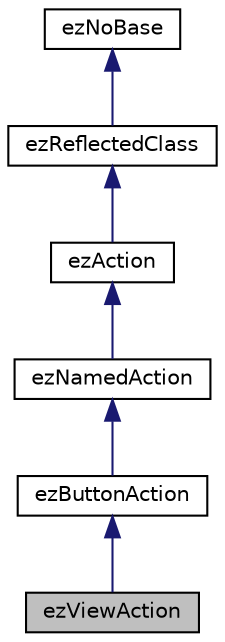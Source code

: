 digraph "ezViewAction"
{
 // LATEX_PDF_SIZE
  edge [fontname="Helvetica",fontsize="10",labelfontname="Helvetica",labelfontsize="10"];
  node [fontname="Helvetica",fontsize="10",shape=record];
  Node1 [label="ezViewAction",height=0.2,width=0.4,color="black", fillcolor="grey75", style="filled", fontcolor="black",tooltip=" "];
  Node2 -> Node1 [dir="back",color="midnightblue",fontsize="10",style="solid",fontname="Helvetica"];
  Node2 [label="ezButtonAction",height=0.2,width=0.4,color="black", fillcolor="white", style="filled",URL="$d2/ddd/classez_button_action.htm",tooltip=" "];
  Node3 -> Node2 [dir="back",color="midnightblue",fontsize="10",style="solid",fontname="Helvetica"];
  Node3 [label="ezNamedAction",height=0.2,width=0.4,color="black", fillcolor="white", style="filled",URL="$d8/dfd/classez_named_action.htm",tooltip=" "];
  Node4 -> Node3 [dir="back",color="midnightblue",fontsize="10",style="solid",fontname="Helvetica"];
  Node4 [label="ezAction",height=0.2,width=0.4,color="black", fillcolor="white", style="filled",URL="$d2/d03/classez_action.htm",tooltip=" "];
  Node5 -> Node4 [dir="back",color="midnightblue",fontsize="10",style="solid",fontname="Helvetica"];
  Node5 [label="ezReflectedClass",height=0.2,width=0.4,color="black", fillcolor="white", style="filled",URL="$db/d45/classez_reflected_class.htm",tooltip="All classes that should be dynamically reflectable, need to be derived from this base class."];
  Node6 -> Node5 [dir="back",color="midnightblue",fontsize="10",style="solid",fontname="Helvetica"];
  Node6 [label="ezNoBase",height=0.2,width=0.4,color="black", fillcolor="white", style="filled",URL="$d4/d02/classez_no_base.htm",tooltip="Dummy type to pass to templates and macros that expect a base type for a class that has no base."];
}
